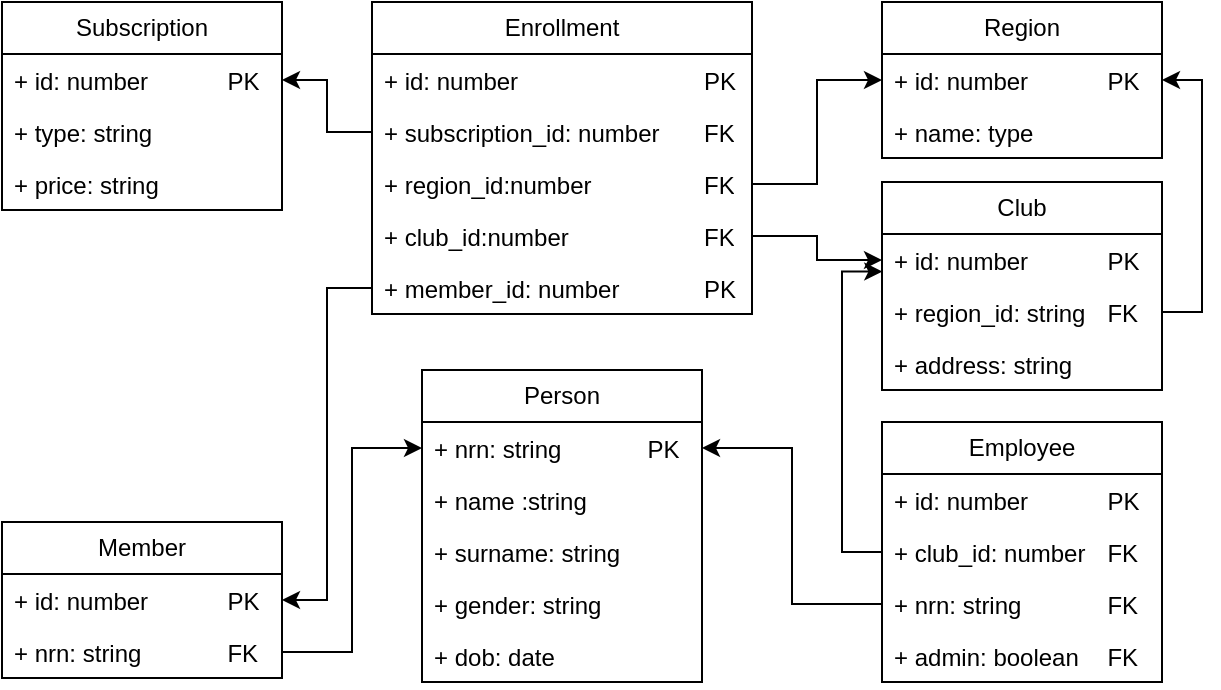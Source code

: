 <mxfile version="24.7.17">
  <diagram name="Page-1" id="b5b7bab2-c9e2-2cf4-8b2a-24fd1a2a6d21">
    <mxGraphModel dx="1147" dy="590" grid="1" gridSize="10" guides="1" tooltips="1" connect="1" arrows="1" fold="1" page="1" pageScale="1" pageWidth="827" pageHeight="1169" background="none" math="0" shadow="0">
      <root>
        <mxCell id="0" />
        <mxCell id="1" parent="0" />
        <mxCell id="EapA9bsMXX8nG9hF4QyI-1" value="Region" style="swimlane;fontStyle=0;childLayout=stackLayout;horizontal=1;startSize=26;fillColor=none;horizontalStack=0;resizeParent=1;resizeParentMax=0;resizeLast=0;collapsible=1;marginBottom=0;whiteSpace=wrap;html=1;" vertex="1" parent="1">
          <mxGeometry x="520" y="40" width="140" height="78" as="geometry" />
        </mxCell>
        <mxCell id="EapA9bsMXX8nG9hF4QyI-2" value="+ id: number&lt;span style=&quot;white-space: pre;&quot;&gt;&#x9;&lt;/span&gt;&lt;span style=&quot;white-space: pre;&quot;&gt;&#x9;&lt;/span&gt;PK" style="text;strokeColor=none;fillColor=none;align=left;verticalAlign=top;spacingLeft=4;spacingRight=4;overflow=hidden;rotatable=0;points=[[0,0.5],[1,0.5]];portConstraint=eastwest;whiteSpace=wrap;html=1;" vertex="1" parent="EapA9bsMXX8nG9hF4QyI-1">
          <mxGeometry y="26" width="140" height="26" as="geometry" />
        </mxCell>
        <mxCell id="EapA9bsMXX8nG9hF4QyI-3" value="+ name: type" style="text;strokeColor=none;fillColor=none;align=left;verticalAlign=top;spacingLeft=4;spacingRight=4;overflow=hidden;rotatable=0;points=[[0,0.5],[1,0.5]];portConstraint=eastwest;whiteSpace=wrap;html=1;" vertex="1" parent="EapA9bsMXX8nG9hF4QyI-1">
          <mxGeometry y="52" width="140" height="26" as="geometry" />
        </mxCell>
        <mxCell id="EapA9bsMXX8nG9hF4QyI-7" value="Club" style="swimlane;fontStyle=0;childLayout=stackLayout;horizontal=1;startSize=26;fillColor=none;horizontalStack=0;resizeParent=1;resizeParentMax=0;resizeLast=0;collapsible=1;marginBottom=0;whiteSpace=wrap;html=1;" vertex="1" parent="1">
          <mxGeometry x="520" y="130" width="140" height="104" as="geometry" />
        </mxCell>
        <mxCell id="EapA9bsMXX8nG9hF4QyI-8" value="+ id: number&lt;span style=&quot;white-space: pre;&quot;&gt;&#x9;&lt;/span&gt;&lt;span style=&quot;white-space: pre;&quot;&gt;&#x9;&lt;/span&gt;PK" style="text;strokeColor=none;fillColor=none;align=left;verticalAlign=top;spacingLeft=4;spacingRight=4;overflow=hidden;rotatable=0;points=[[0,0.5],[1,0.5]];portConstraint=eastwest;whiteSpace=wrap;html=1;" vertex="1" parent="EapA9bsMXX8nG9hF4QyI-7">
          <mxGeometry y="26" width="140" height="26" as="geometry" />
        </mxCell>
        <mxCell id="EapA9bsMXX8nG9hF4QyI-51" value="+ region_id: string&lt;span style=&quot;white-space: pre;&quot;&gt;&#x9;&lt;/span&gt;FK" style="text;strokeColor=none;fillColor=none;align=left;verticalAlign=top;spacingLeft=4;spacingRight=4;overflow=hidden;rotatable=0;points=[[0,0.5],[1,0.5]];portConstraint=eastwest;whiteSpace=wrap;html=1;" vertex="1" parent="EapA9bsMXX8nG9hF4QyI-7">
          <mxGeometry y="52" width="140" height="26" as="geometry" />
        </mxCell>
        <mxCell id="EapA9bsMXX8nG9hF4QyI-9" value="+ address: string" style="text;strokeColor=none;fillColor=none;align=left;verticalAlign=top;spacingLeft=4;spacingRight=4;overflow=hidden;rotatable=0;points=[[0,0.5],[1,0.5]];portConstraint=eastwest;whiteSpace=wrap;html=1;" vertex="1" parent="EapA9bsMXX8nG9hF4QyI-7">
          <mxGeometry y="78" width="140" height="26" as="geometry" />
        </mxCell>
        <mxCell id="EapA9bsMXX8nG9hF4QyI-10" value="Member" style="swimlane;fontStyle=0;childLayout=stackLayout;horizontal=1;startSize=26;fillColor=none;horizontalStack=0;resizeParent=1;resizeParentMax=0;resizeLast=0;collapsible=1;marginBottom=0;whiteSpace=wrap;html=1;" vertex="1" parent="1">
          <mxGeometry x="80" y="300" width="140" height="78" as="geometry" />
        </mxCell>
        <mxCell id="EapA9bsMXX8nG9hF4QyI-11" value="+ id: number&lt;span style=&quot;white-space: pre;&quot;&gt;&#x9;&lt;/span&gt;&lt;span style=&quot;white-space: pre;&quot;&gt;&#x9;&lt;/span&gt;PK" style="text;strokeColor=none;fillColor=none;align=left;verticalAlign=top;spacingLeft=4;spacingRight=4;overflow=hidden;rotatable=0;points=[[0,0.5],[1,0.5]];portConstraint=eastwest;whiteSpace=wrap;html=1;" vertex="1" parent="EapA9bsMXX8nG9hF4QyI-10">
          <mxGeometry y="26" width="140" height="26" as="geometry" />
        </mxCell>
        <mxCell id="EapA9bsMXX8nG9hF4QyI-57" value="+ nrn: string&lt;span style=&quot;white-space: pre;&quot;&gt;&#x9;&lt;/span&gt;&lt;span style=&quot;white-space: pre;&quot;&gt;&#x9;&lt;/span&gt;FK" style="text;strokeColor=none;fillColor=none;align=left;verticalAlign=top;spacingLeft=4;spacingRight=4;overflow=hidden;rotatable=0;points=[[0,0.5],[1,0.5]];portConstraint=eastwest;whiteSpace=wrap;html=1;" vertex="1" parent="EapA9bsMXX8nG9hF4QyI-10">
          <mxGeometry y="52" width="140" height="26" as="geometry" />
        </mxCell>
        <mxCell id="EapA9bsMXX8nG9hF4QyI-17" value="Employee" style="swimlane;fontStyle=0;childLayout=stackLayout;horizontal=1;startSize=26;fillColor=none;horizontalStack=0;resizeParent=1;resizeParentMax=0;resizeLast=0;collapsible=1;marginBottom=0;whiteSpace=wrap;html=1;" vertex="1" parent="1">
          <mxGeometry x="520" y="250" width="140" height="130" as="geometry" />
        </mxCell>
        <mxCell id="EapA9bsMXX8nG9hF4QyI-18" value="+ id: number&lt;span style=&quot;white-space: pre;&quot;&gt;&#x9;&lt;/span&gt;&lt;span style=&quot;white-space: pre;&quot;&gt;&#x9;&lt;/span&gt;PK" style="text;strokeColor=none;fillColor=none;align=left;verticalAlign=top;spacingLeft=4;spacingRight=4;overflow=hidden;rotatable=0;points=[[0,0.5],[1,0.5]];portConstraint=eastwest;whiteSpace=wrap;html=1;" vertex="1" parent="EapA9bsMXX8nG9hF4QyI-17">
          <mxGeometry y="26" width="140" height="26" as="geometry" />
        </mxCell>
        <mxCell id="EapA9bsMXX8nG9hF4QyI-53" value="+ club_id: number&lt;span style=&quot;white-space: pre;&quot;&gt;&#x9;&lt;/span&gt;FK" style="text;strokeColor=none;fillColor=none;align=left;verticalAlign=top;spacingLeft=4;spacingRight=4;overflow=hidden;rotatable=0;points=[[0,0.5],[1,0.5]];portConstraint=eastwest;whiteSpace=wrap;html=1;" vertex="1" parent="EapA9bsMXX8nG9hF4QyI-17">
          <mxGeometry y="52" width="140" height="26" as="geometry" />
        </mxCell>
        <mxCell id="EapA9bsMXX8nG9hF4QyI-58" value="+ nrn: string&lt;span style=&quot;white-space: pre;&quot;&gt;&#x9;&lt;/span&gt;&lt;span style=&quot;white-space: pre;&quot;&gt;&#x9;&lt;/span&gt;FK" style="text;strokeColor=none;fillColor=none;align=left;verticalAlign=top;spacingLeft=4;spacingRight=4;overflow=hidden;rotatable=0;points=[[0,0.5],[1,0.5]];portConstraint=eastwest;whiteSpace=wrap;html=1;" vertex="1" parent="EapA9bsMXX8nG9hF4QyI-17">
          <mxGeometry y="78" width="140" height="26" as="geometry" />
        </mxCell>
        <mxCell id="EapA9bsMXX8nG9hF4QyI-62" value="+ admin: boolean&lt;span style=&quot;white-space: pre;&quot;&gt;&#x9;&lt;/span&gt;FK" style="text;strokeColor=none;fillColor=none;align=left;verticalAlign=top;spacingLeft=4;spacingRight=4;overflow=hidden;rotatable=0;points=[[0,0.5],[1,0.5]];portConstraint=eastwest;whiteSpace=wrap;html=1;" vertex="1" parent="EapA9bsMXX8nG9hF4QyI-17">
          <mxGeometry y="104" width="140" height="26" as="geometry" />
        </mxCell>
        <mxCell id="EapA9bsMXX8nG9hF4QyI-25" value="Person" style="swimlane;fontStyle=0;childLayout=stackLayout;horizontal=1;startSize=26;fillColor=none;horizontalStack=0;resizeParent=1;resizeParentMax=0;resizeLast=0;collapsible=1;marginBottom=0;whiteSpace=wrap;html=1;" vertex="1" parent="1">
          <mxGeometry x="290" y="224" width="140" height="156" as="geometry" />
        </mxCell>
        <mxCell id="EapA9bsMXX8nG9hF4QyI-26" value="+ nrn: string&lt;span style=&quot;white-space: pre;&quot;&gt;&#x9;&lt;/span&gt;&lt;span style=&quot;white-space: pre;&quot;&gt;&#x9;&lt;/span&gt;PK" style="text;strokeColor=none;fillColor=none;align=left;verticalAlign=top;spacingLeft=4;spacingRight=4;overflow=hidden;rotatable=0;points=[[0,0.5],[1,0.5]];portConstraint=eastwest;whiteSpace=wrap;html=1;" vertex="1" parent="EapA9bsMXX8nG9hF4QyI-25">
          <mxGeometry y="26" width="140" height="26" as="geometry" />
        </mxCell>
        <mxCell id="EapA9bsMXX8nG9hF4QyI-27" value="+ name :string" style="text;strokeColor=none;fillColor=none;align=left;verticalAlign=top;spacingLeft=4;spacingRight=4;overflow=hidden;rotatable=0;points=[[0,0.5],[1,0.5]];portConstraint=eastwest;whiteSpace=wrap;html=1;" vertex="1" parent="EapA9bsMXX8nG9hF4QyI-25">
          <mxGeometry y="52" width="140" height="26" as="geometry" />
        </mxCell>
        <mxCell id="EapA9bsMXX8nG9hF4QyI-28" value="+ surname: string" style="text;strokeColor=none;fillColor=none;align=left;verticalAlign=top;spacingLeft=4;spacingRight=4;overflow=hidden;rotatable=0;points=[[0,0.5],[1,0.5]];portConstraint=eastwest;whiteSpace=wrap;html=1;" vertex="1" parent="EapA9bsMXX8nG9hF4QyI-25">
          <mxGeometry y="78" width="140" height="26" as="geometry" />
        </mxCell>
        <mxCell id="EapA9bsMXX8nG9hF4QyI-29" value="+ gender: string" style="text;strokeColor=none;fillColor=none;align=left;verticalAlign=top;spacingLeft=4;spacingRight=4;overflow=hidden;rotatable=0;points=[[0,0.5],[1,0.5]];portConstraint=eastwest;whiteSpace=wrap;html=1;" vertex="1" parent="EapA9bsMXX8nG9hF4QyI-25">
          <mxGeometry y="104" width="140" height="26" as="geometry" />
        </mxCell>
        <mxCell id="EapA9bsMXX8nG9hF4QyI-30" value="+ dob: date" style="text;strokeColor=none;fillColor=none;align=left;verticalAlign=top;spacingLeft=4;spacingRight=4;overflow=hidden;rotatable=0;points=[[0,0.5],[1,0.5]];portConstraint=eastwest;whiteSpace=wrap;html=1;" vertex="1" parent="EapA9bsMXX8nG9hF4QyI-25">
          <mxGeometry y="130" width="140" height="26" as="geometry" />
        </mxCell>
        <mxCell id="EapA9bsMXX8nG9hF4QyI-31" value="Subscription" style="swimlane;fontStyle=0;childLayout=stackLayout;horizontal=1;startSize=26;fillColor=none;horizontalStack=0;resizeParent=1;resizeParentMax=0;resizeLast=0;collapsible=1;marginBottom=0;whiteSpace=wrap;html=1;" vertex="1" parent="1">
          <mxGeometry x="80" y="40" width="140" height="104" as="geometry" />
        </mxCell>
        <mxCell id="EapA9bsMXX8nG9hF4QyI-32" value="+ id: number&lt;span style=&quot;white-space: pre;&quot;&gt;&#x9;&lt;/span&gt;&lt;span style=&quot;white-space: pre;&quot;&gt;&#x9;&lt;/span&gt;PK" style="text;strokeColor=none;fillColor=none;align=left;verticalAlign=top;spacingLeft=4;spacingRight=4;overflow=hidden;rotatable=0;points=[[0,0.5],[1,0.5]];portConstraint=eastwest;whiteSpace=wrap;html=1;" vertex="1" parent="EapA9bsMXX8nG9hF4QyI-31">
          <mxGeometry y="26" width="140" height="26" as="geometry" />
        </mxCell>
        <mxCell id="EapA9bsMXX8nG9hF4QyI-45" value="+ type: string" style="text;strokeColor=none;fillColor=none;align=left;verticalAlign=top;spacingLeft=4;spacingRight=4;overflow=hidden;rotatable=0;points=[[0,0.5],[1,0.5]];portConstraint=eastwest;whiteSpace=wrap;html=1;" vertex="1" parent="EapA9bsMXX8nG9hF4QyI-31">
          <mxGeometry y="52" width="140" height="26" as="geometry" />
        </mxCell>
        <mxCell id="EapA9bsMXX8nG9hF4QyI-33" value="+ price: string" style="text;strokeColor=none;fillColor=none;align=left;verticalAlign=top;spacingLeft=4;spacingRight=4;overflow=hidden;rotatable=0;points=[[0,0.5],[1,0.5]];portConstraint=eastwest;whiteSpace=wrap;html=1;" vertex="1" parent="EapA9bsMXX8nG9hF4QyI-31">
          <mxGeometry y="78" width="140" height="26" as="geometry" />
        </mxCell>
        <mxCell id="EapA9bsMXX8nG9hF4QyI-37" value="Enrollment" style="swimlane;fontStyle=0;childLayout=stackLayout;horizontal=1;startSize=26;fillColor=none;horizontalStack=0;resizeParent=1;resizeParentMax=0;resizeLast=0;collapsible=1;marginBottom=0;whiteSpace=wrap;html=1;" vertex="1" parent="1">
          <mxGeometry x="265" y="40" width="190" height="156" as="geometry" />
        </mxCell>
        <mxCell id="EapA9bsMXX8nG9hF4QyI-38" value="+ id: number&lt;span style=&quot;white-space: pre;&quot;&gt;&#x9;&lt;span style=&quot;white-space: pre;&quot;&gt;&#x9;&lt;span style=&quot;white-space: pre;&quot;&gt;&#x9;&lt;/span&gt;&lt;span style=&quot;white-space: pre;&quot;&gt;&#x9;&lt;/span&gt;&lt;/span&gt;&lt;/span&gt;PK" style="text;strokeColor=none;fillColor=none;align=left;verticalAlign=top;spacingLeft=4;spacingRight=4;overflow=hidden;rotatable=0;points=[[0,0.5],[1,0.5]];portConstraint=eastwest;whiteSpace=wrap;html=1;" vertex="1" parent="EapA9bsMXX8nG9hF4QyI-37">
          <mxGeometry y="26" width="190" height="26" as="geometry" />
        </mxCell>
        <mxCell id="EapA9bsMXX8nG9hF4QyI-42" value="+ subscription_id: number&lt;span style=&quot;white-space: pre;&quot;&gt;&#x9;&lt;/span&gt;FK" style="text;strokeColor=none;fillColor=none;align=left;verticalAlign=top;spacingLeft=4;spacingRight=4;overflow=hidden;rotatable=0;points=[[0,0.5],[1,0.5]];portConstraint=eastwest;whiteSpace=wrap;html=1;" vertex="1" parent="EapA9bsMXX8nG9hF4QyI-37">
          <mxGeometry y="52" width="190" height="26" as="geometry" />
        </mxCell>
        <mxCell id="EapA9bsMXX8nG9hF4QyI-44" value="+ region_id:number&lt;span style=&quot;white-space: pre;&quot;&gt;&#x9;&lt;/span&gt;&lt;span style=&quot;white-space: pre;&quot;&gt;&#x9;&lt;span style=&quot;white-space: pre;&quot;&gt;&#x9;&lt;/span&gt;&lt;/span&gt;FK" style="text;strokeColor=none;fillColor=none;align=left;verticalAlign=top;spacingLeft=4;spacingRight=4;overflow=hidden;rotatable=0;points=[[0,0.5],[1,0.5]];portConstraint=eastwest;whiteSpace=wrap;html=1;" vertex="1" parent="EapA9bsMXX8nG9hF4QyI-37">
          <mxGeometry y="78" width="190" height="26" as="geometry" />
        </mxCell>
        <mxCell id="EapA9bsMXX8nG9hF4QyI-46" value="+ club_id:number&lt;span style=&quot;white-space: pre;&quot;&gt;&#x9;&lt;/span&gt;&lt;span style=&quot;white-space: pre;&quot;&gt;&#x9;&lt;span style=&quot;white-space: pre;&quot;&gt;&#x9;&lt;/span&gt;&lt;/span&gt;FK" style="text;strokeColor=none;fillColor=none;align=left;verticalAlign=top;spacingLeft=4;spacingRight=4;overflow=hidden;rotatable=0;points=[[0,0.5],[1,0.5]];portConstraint=eastwest;whiteSpace=wrap;html=1;" vertex="1" parent="EapA9bsMXX8nG9hF4QyI-37">
          <mxGeometry y="104" width="190" height="26" as="geometry" />
        </mxCell>
        <mxCell id="EapA9bsMXX8nG9hF4QyI-43" value="+ member_id: number&lt;span style=&quot;white-space: pre;&quot;&gt;&#x9;&lt;span style=&quot;white-space: pre;&quot;&gt;&#x9;&lt;/span&gt;&lt;/span&gt;PK" style="text;strokeColor=none;fillColor=none;align=left;verticalAlign=top;spacingLeft=4;spacingRight=4;overflow=hidden;rotatable=0;points=[[0,0.5],[1,0.5]];portConstraint=eastwest;whiteSpace=wrap;html=1;" vertex="1" parent="EapA9bsMXX8nG9hF4QyI-37">
          <mxGeometry y="130" width="190" height="26" as="geometry" />
        </mxCell>
        <mxCell id="EapA9bsMXX8nG9hF4QyI-49" style="edgeStyle=orthogonalEdgeStyle;rounded=0;orthogonalLoop=1;jettySize=auto;html=1;exitX=0;exitY=0.5;exitDx=0;exitDy=0;entryX=1;entryY=0.5;entryDx=0;entryDy=0;" edge="1" parent="1" source="EapA9bsMXX8nG9hF4QyI-42" target="EapA9bsMXX8nG9hF4QyI-32">
          <mxGeometry relative="1" as="geometry" />
        </mxCell>
        <mxCell id="EapA9bsMXX8nG9hF4QyI-50" style="edgeStyle=orthogonalEdgeStyle;rounded=0;orthogonalLoop=1;jettySize=auto;html=1;exitX=1;exitY=0.5;exitDx=0;exitDy=0;entryX=0;entryY=0.5;entryDx=0;entryDy=0;" edge="1" parent="1" source="EapA9bsMXX8nG9hF4QyI-44" target="EapA9bsMXX8nG9hF4QyI-2">
          <mxGeometry relative="1" as="geometry" />
        </mxCell>
        <mxCell id="EapA9bsMXX8nG9hF4QyI-52" style="edgeStyle=orthogonalEdgeStyle;rounded=0;orthogonalLoop=1;jettySize=auto;html=1;exitX=1;exitY=0.5;exitDx=0;exitDy=0;entryX=1;entryY=0.5;entryDx=0;entryDy=0;" edge="1" parent="1" source="EapA9bsMXX8nG9hF4QyI-51" target="EapA9bsMXX8nG9hF4QyI-2">
          <mxGeometry relative="1" as="geometry" />
        </mxCell>
        <mxCell id="EapA9bsMXX8nG9hF4QyI-54" style="edgeStyle=orthogonalEdgeStyle;rounded=0;orthogonalLoop=1;jettySize=auto;html=1;exitX=1;exitY=0.5;exitDx=0;exitDy=0;entryX=0;entryY=0.5;entryDx=0;entryDy=0;" edge="1" parent="1" source="EapA9bsMXX8nG9hF4QyI-46" target="EapA9bsMXX8nG9hF4QyI-8">
          <mxGeometry relative="1" as="geometry" />
        </mxCell>
        <mxCell id="EapA9bsMXX8nG9hF4QyI-56" style="edgeStyle=orthogonalEdgeStyle;rounded=0;orthogonalLoop=1;jettySize=auto;html=1;exitX=0;exitY=0.5;exitDx=0;exitDy=0;entryX=0.001;entryY=0.723;entryDx=0;entryDy=0;entryPerimeter=0;" edge="1" parent="1" source="EapA9bsMXX8nG9hF4QyI-53" target="EapA9bsMXX8nG9hF4QyI-8">
          <mxGeometry relative="1" as="geometry" />
        </mxCell>
        <mxCell id="EapA9bsMXX8nG9hF4QyI-59" style="edgeStyle=orthogonalEdgeStyle;rounded=0;orthogonalLoop=1;jettySize=auto;html=1;exitX=0;exitY=0.5;exitDx=0;exitDy=0;entryX=1;entryY=0.5;entryDx=0;entryDy=0;" edge="1" parent="1" source="EapA9bsMXX8nG9hF4QyI-58" target="EapA9bsMXX8nG9hF4QyI-26">
          <mxGeometry relative="1" as="geometry" />
        </mxCell>
        <mxCell id="EapA9bsMXX8nG9hF4QyI-60" style="edgeStyle=orthogonalEdgeStyle;rounded=0;orthogonalLoop=1;jettySize=auto;html=1;exitX=1;exitY=0.5;exitDx=0;exitDy=0;entryX=0;entryY=0.5;entryDx=0;entryDy=0;" edge="1" parent="1" source="EapA9bsMXX8nG9hF4QyI-57" target="EapA9bsMXX8nG9hF4QyI-26">
          <mxGeometry relative="1" as="geometry" />
        </mxCell>
        <mxCell id="EapA9bsMXX8nG9hF4QyI-61" style="edgeStyle=orthogonalEdgeStyle;rounded=0;orthogonalLoop=1;jettySize=auto;html=1;exitX=0;exitY=0.5;exitDx=0;exitDy=0;entryX=1;entryY=0.5;entryDx=0;entryDy=0;" edge="1" parent="1" source="EapA9bsMXX8nG9hF4QyI-43" target="EapA9bsMXX8nG9hF4QyI-11">
          <mxGeometry relative="1" as="geometry" />
        </mxCell>
      </root>
    </mxGraphModel>
  </diagram>
</mxfile>
